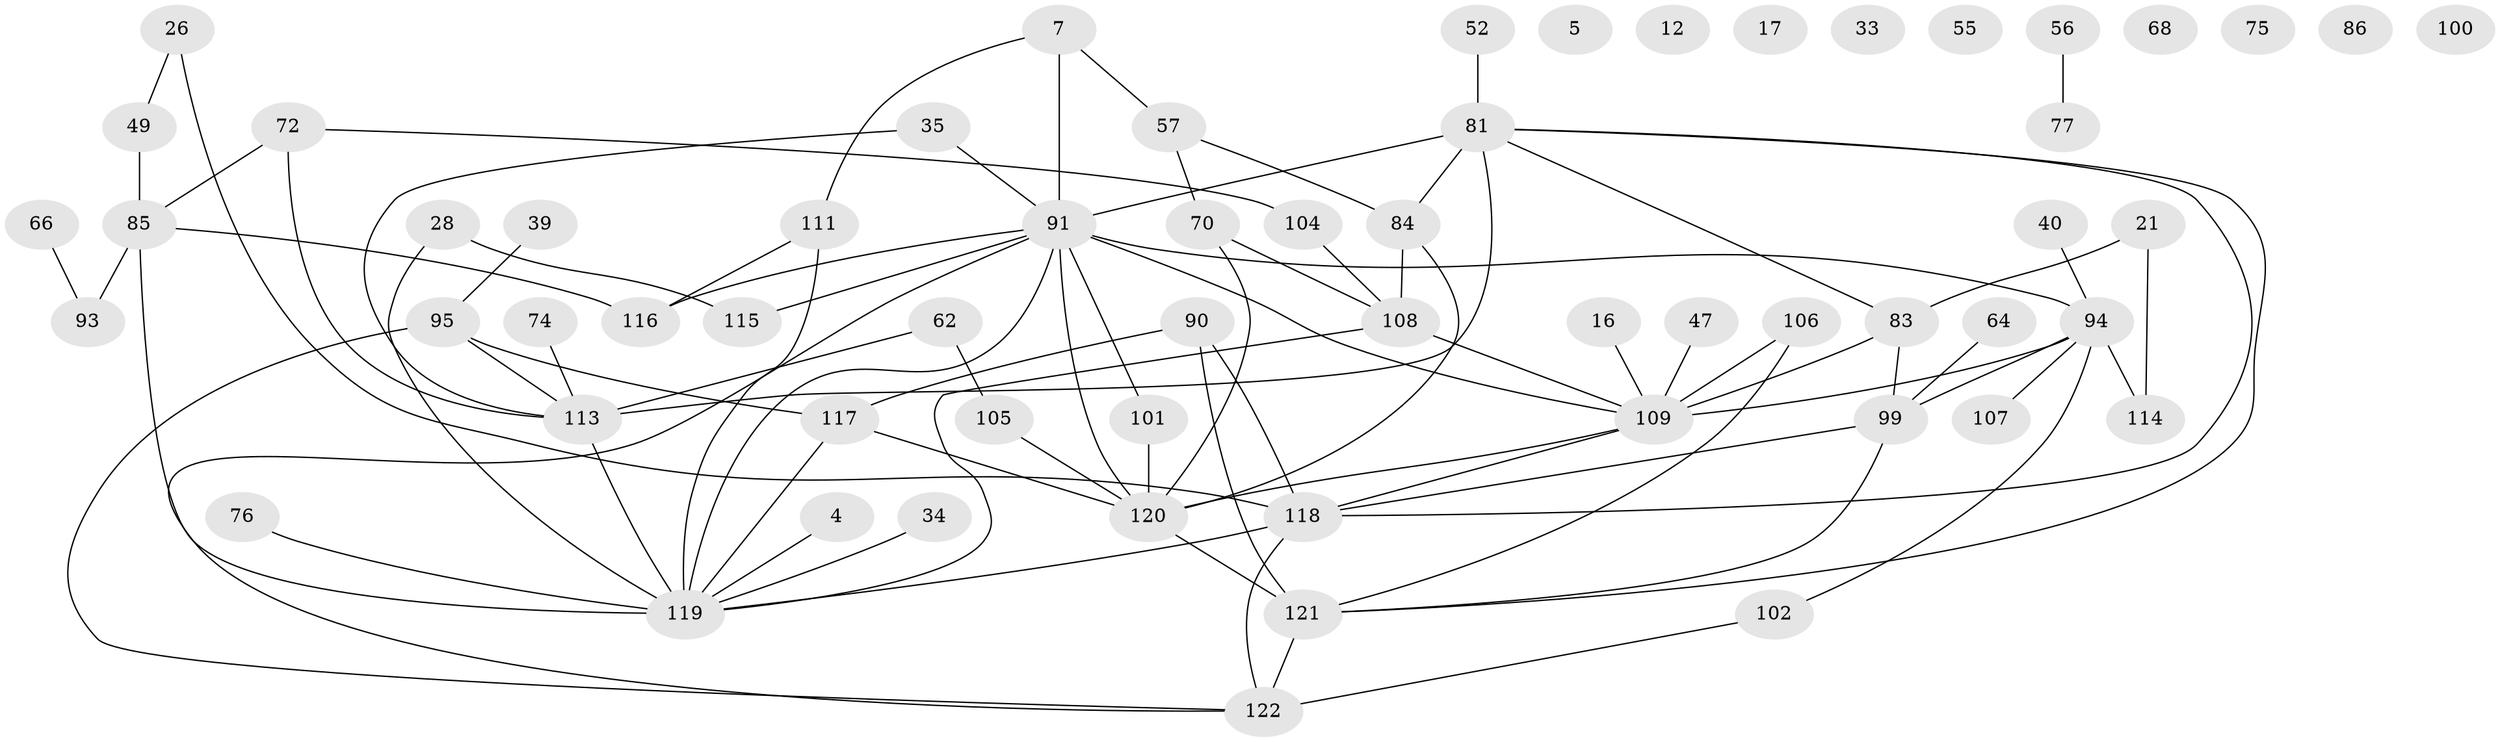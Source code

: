 // original degree distribution, {1: 0.13934426229508196, 3: 0.1721311475409836, 5: 0.11475409836065574, 0: 0.07377049180327869, 6: 0.04918032786885246, 2: 0.30327868852459017, 4: 0.11475409836065574, 7: 0.03278688524590164}
// Generated by graph-tools (version 1.1) at 2025/38/03/09/25 04:38:53]
// undirected, 61 vertices, 86 edges
graph export_dot {
graph [start="1"]
  node [color=gray90,style=filled];
  4;
  5;
  7;
  12;
  16;
  17;
  21 [super="+15"];
  26;
  28;
  33;
  34;
  35;
  39;
  40;
  47;
  49;
  52;
  55;
  56;
  57 [super="+24"];
  62;
  64;
  66;
  68;
  70;
  72 [super="+11+42+63"];
  74;
  75;
  76;
  77;
  81 [super="+37+20"];
  83 [super="+44"];
  84;
  85 [super="+18+41+53"];
  86;
  90 [super="+89"];
  91 [super="+8+51"];
  93 [super="+80"];
  94 [super="+1+25"];
  95;
  99 [super="+23"];
  100;
  101;
  102;
  104;
  105;
  106 [super="+54"];
  107;
  108 [super="+27+46"];
  109 [super="+97+67+98"];
  111 [super="+88"];
  113 [super="+19+31+79+60+92"];
  114;
  115;
  116;
  117 [super="+50"];
  118 [super="+112+103"];
  119 [super="+73+69"];
  120 [super="+110+61"];
  121 [super="+71+87"];
  122 [super="+96"];
  4 -- 119;
  7 -- 57 [weight=2];
  7 -- 91 [weight=2];
  7 -- 111;
  16 -- 109;
  21 -- 114;
  21 -- 83;
  26 -- 49;
  26 -- 118;
  28 -- 115;
  28 -- 119;
  34 -- 119;
  35 -- 91;
  35 -- 113;
  39 -- 95;
  40 -- 94;
  47 -- 109;
  49 -- 85;
  52 -- 81;
  56 -- 77;
  57 -- 84;
  57 -- 70;
  62 -- 105;
  62 -- 113;
  64 -- 99;
  66 -- 93;
  70 -- 108;
  70 -- 120 [weight=2];
  72 -- 85;
  72 -- 113 [weight=2];
  72 -- 104;
  74 -- 113;
  76 -- 119;
  81 -- 84;
  81 -- 91;
  81 -- 113 [weight=2];
  81 -- 121;
  81 -- 83;
  81 -- 118;
  83 -- 99;
  83 -- 109 [weight=2];
  84 -- 108;
  84 -- 120;
  85 -- 119 [weight=2];
  85 -- 116 [weight=2];
  85 -- 93 [weight=2];
  90 -- 118 [weight=3];
  90 -- 121;
  90 -- 117 [weight=2];
  91 -- 116 [weight=2];
  91 -- 120;
  91 -- 122;
  91 -- 94;
  91 -- 101;
  91 -- 115;
  91 -- 109;
  91 -- 119;
  94 -- 102;
  94 -- 107;
  94 -- 114;
  94 -- 99;
  94 -- 109 [weight=2];
  95 -- 117;
  95 -- 122;
  95 -- 113;
  99 -- 118;
  99 -- 121;
  101 -- 120;
  102 -- 122;
  104 -- 108;
  105 -- 120;
  106 -- 121;
  106 -- 109 [weight=2];
  108 -- 109;
  108 -- 119;
  109 -- 118 [weight=2];
  109 -- 120 [weight=2];
  111 -- 116;
  111 -- 119;
  113 -- 119 [weight=4];
  117 -- 119 [weight=3];
  117 -- 120;
  118 -- 122;
  118 -- 119 [weight=2];
  120 -- 121 [weight=2];
  121 -- 122 [weight=2];
}
